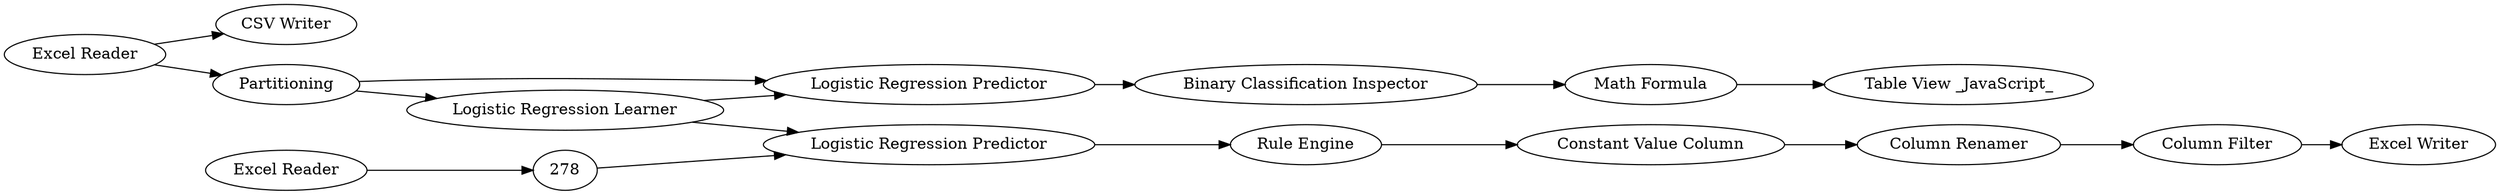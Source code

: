 digraph {
	33 [label="Rule Engine"]
	262 [label="Excel Reader"]
	263 [label="Excel Reader"]
	282 [label="Column Filter"]
	283 [label="Excel Writer"]
	285 [label="Logistic Regression Predictor"]
	286 [label="Constant Value Column"]
	287 [label=Partitioning]
	288 [label="Logistic Regression Learner"]
	289 [label="Logistic Regression Predictor"]
	290 [label="Binary Classification Inspector"]
	291 [label="Math Formula"]
	292 [label="Table View _JavaScript_"]
	293 [label="Column Renamer"]
	294 [label="CSV Writer"]
	33 -> 286
	262 -> 287
	262 -> 294
	263 -> 278
	278 -> 285
	282 -> 283
	285 -> 33
	286 -> 293
	287 -> 289
	287 -> 288
	288 -> 289
	288 -> 285
	289 -> 290
	290 -> 291
	291 -> 292
	293 -> 282
	rankdir=LR
}
